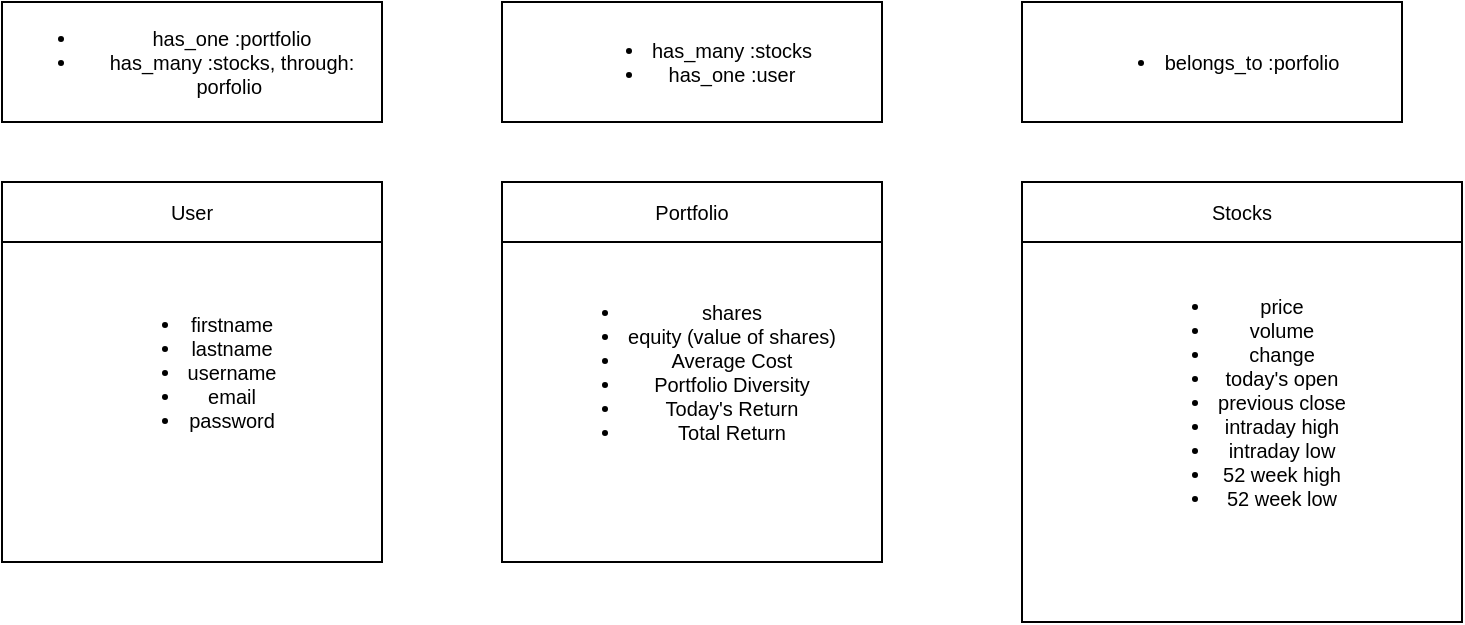 <mxfile>
    <diagram id="f2cukyYO-JzvIAt_M2yg" name="Page-1">
        <mxGraphModel dx="1125" dy="700" grid="1" gridSize="10" guides="1" tooltips="1" connect="1" arrows="1" fold="1" page="1" pageScale="1" pageWidth="850" pageHeight="1100" math="0" shadow="0">
            <root>
                <mxCell id="0"/>
                <mxCell id="1" parent="0"/>
                <mxCell id="4" value="&lt;ul&gt;&lt;li&gt;firstname&lt;/li&gt;&lt;li&gt;lastname&lt;/li&gt;&lt;li&gt;username&lt;/li&gt;&lt;li&gt;email&lt;/li&gt;&lt;li&gt;password&lt;/li&gt;&lt;/ul&gt;" style="whiteSpace=wrap;html=1;aspect=fixed;fontSize=10;" vertex="1" parent="1">
                    <mxGeometry x="10" y="160" width="190" height="190" as="geometry"/>
                </mxCell>
                <mxCell id="5" value="User" style="rounded=0;whiteSpace=wrap;html=1;fontSize=10;" vertex="1" parent="1">
                    <mxGeometry x="10" y="160" width="190" height="30" as="geometry"/>
                </mxCell>
                <mxCell id="6" value="&lt;ul&gt;&lt;li&gt;has_one :portfolio&lt;/li&gt;&lt;li&gt;has_many :stocks, through: porfolio&amp;nbsp;&lt;/li&gt;&lt;/ul&gt;" style="rounded=0;whiteSpace=wrap;html=1;fontSize=10;" vertex="1" parent="1">
                    <mxGeometry x="10" y="70" width="190" height="60" as="geometry"/>
                </mxCell>
                <mxCell id="7" value="&lt;div&gt;&lt;ul&gt;&lt;li&gt;shares&lt;/li&gt;&lt;li&gt;equity (value of shares)&lt;/li&gt;&lt;li&gt;Average Cost&lt;/li&gt;&lt;li&gt;Portfolio Diversity&lt;/li&gt;&lt;li&gt;Today's Return&lt;/li&gt;&lt;li&gt;Total Return&lt;/li&gt;&lt;/ul&gt;&lt;/div&gt;" style="whiteSpace=wrap;html=1;aspect=fixed;fontSize=10;" vertex="1" parent="1">
                    <mxGeometry x="260" y="160" width="190" height="190" as="geometry"/>
                </mxCell>
                <mxCell id="8" value="Portfolio" style="rounded=0;whiteSpace=wrap;html=1;fontSize=10;" vertex="1" parent="1">
                    <mxGeometry x="260" y="160" width="190" height="30" as="geometry"/>
                </mxCell>
                <mxCell id="10" value="&lt;ul&gt;&lt;li&gt;price&lt;/li&gt;&lt;li&gt;volume&lt;/li&gt;&lt;li&gt;change&lt;/li&gt;&lt;li&gt;today's open&lt;/li&gt;&lt;li&gt;previous close&lt;/li&gt;&lt;li&gt;intraday high&lt;/li&gt;&lt;li&gt;intraday low&lt;/li&gt;&lt;li&gt;52 week high&lt;/li&gt;&lt;li&gt;52 week low&lt;/li&gt;&lt;/ul&gt;" style="whiteSpace=wrap;html=1;aspect=fixed;fontSize=10;" vertex="1" parent="1">
                    <mxGeometry x="520" y="160" width="220" height="220" as="geometry"/>
                </mxCell>
                <mxCell id="11" value="Stocks" style="rounded=0;whiteSpace=wrap;html=1;fontSize=10;" vertex="1" parent="1">
                    <mxGeometry x="520" y="160" width="220" height="30" as="geometry"/>
                </mxCell>
                <mxCell id="12" value="&lt;ul&gt;&lt;li&gt;has_many :stocks&lt;/li&gt;&lt;li&gt;has_one :user&lt;/li&gt;&lt;/ul&gt;" style="rounded=0;whiteSpace=wrap;html=1;fontSize=10;" vertex="1" parent="1">
                    <mxGeometry x="260" y="70" width="190" height="60" as="geometry"/>
                </mxCell>
                <mxCell id="13" value="&lt;ul&gt;&lt;li&gt;belongs_to :porfolio&lt;/li&gt;&lt;/ul&gt;" style="rounded=0;whiteSpace=wrap;html=1;fontSize=10;" vertex="1" parent="1">
                    <mxGeometry x="520" y="70" width="190" height="60" as="geometry"/>
                </mxCell>
            </root>
        </mxGraphModel>
    </diagram>
</mxfile>